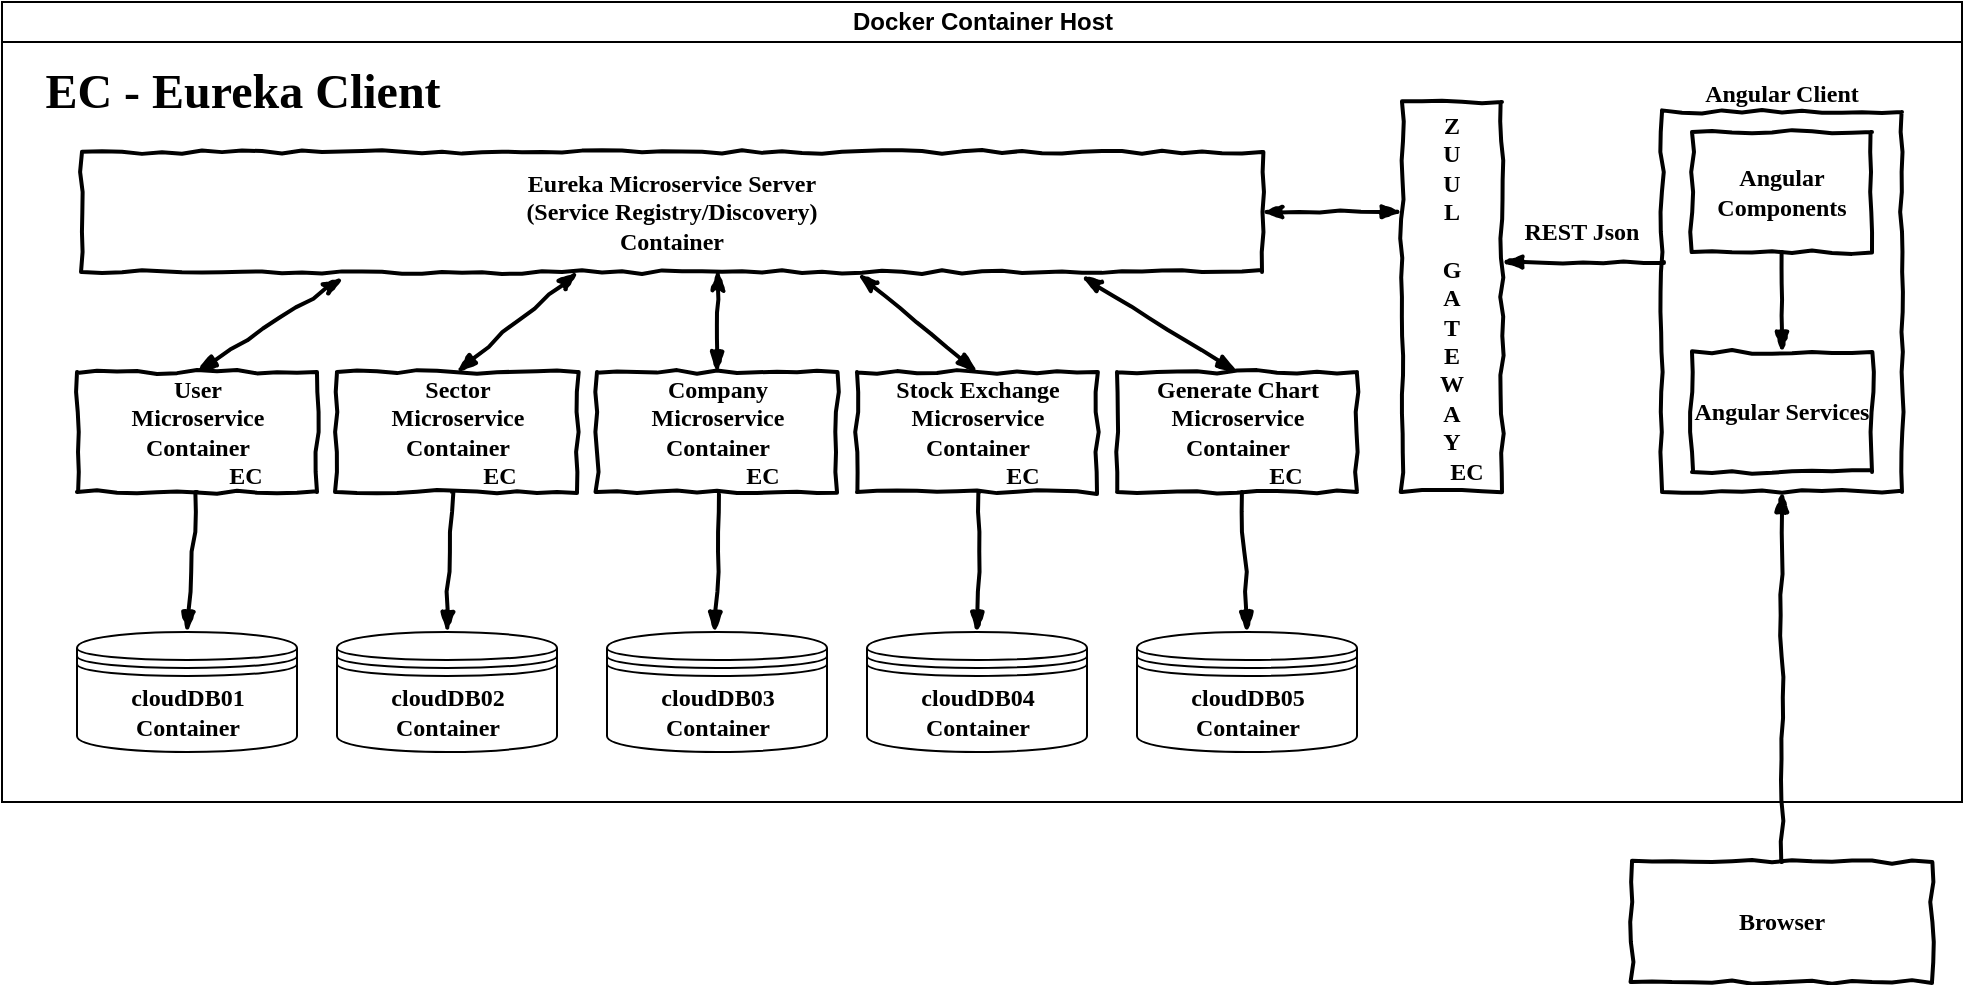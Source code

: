 <mxfile version="12.4.2" type="device" pages="1"><diagram name="Page-1" id="c7558073-3199-34d8-9f00-42111426c3f3"><mxGraphModel dx="1106" dy="1957" grid="1" gridSize="10" guides="1" tooltips="1" connect="1" arrows="1" fold="1" page="1" pageScale="1" pageWidth="826" pageHeight="1169" background="#ffffff" math="0" shadow="0"><root><mxCell id="0"/><mxCell id="1" parent="0"/><mxCell id="ufxQk0O5U1SzfFz6ABEI-96" value="Docker Container Host" style="swimlane;html=1;startSize=20;horizontal=1;containerType=tree;" vertex="1" parent="1"><mxGeometry x="30" y="-60" width="980" height="400" as="geometry"/></mxCell><mxCell id="ufxQk0O5U1SzfFz6ABEI-99" value="Eureka Microservice Server &lt;br&gt;(Service Registry/Discovery)&lt;br&gt;Container" style="html=1;whiteSpace=wrap;comic=1;strokeWidth=2;fontFamily=Comic Sans MS;fontStyle=1;" vertex="1" parent="ufxQk0O5U1SzfFz6ABEI-96"><mxGeometry x="40" y="75" width="590" height="60" as="geometry"/></mxCell><mxCell id="ufxQk0O5U1SzfFz6ABEI-100" value="Sector&lt;br&gt;Microservice&lt;br&gt;Container&lt;br&gt;&amp;nbsp; &amp;nbsp; &amp;nbsp; &amp;nbsp; &amp;nbsp; &amp;nbsp; &amp;nbsp; EC" style="html=1;whiteSpace=wrap;comic=1;strokeWidth=2;fontFamily=Comic Sans MS;fontStyle=1;" vertex="1" parent="ufxQk0O5U1SzfFz6ABEI-96"><mxGeometry x="167.5" y="185" width="120" height="60" as="geometry"/></mxCell><mxCell id="ufxQk0O5U1SzfFz6ABEI-101" value="cloudDB01&lt;br&gt;Container" style="shape=datastore;whiteSpace=wrap;html=1;fontFamily=Comic Sans MS;fontStyle=1" vertex="1" parent="ufxQk0O5U1SzfFz6ABEI-96"><mxGeometry x="37.5" y="315" width="110" height="60" as="geometry"/></mxCell><mxCell id="ufxQk0O5U1SzfFz6ABEI-102" value="User &lt;br&gt;Microservice&lt;br&gt;&amp;nbsp; &amp;nbsp;Container&amp;nbsp; &amp;nbsp; &lt;br&gt;&amp;nbsp; &amp;nbsp; &amp;nbsp; &amp;nbsp; &amp;nbsp; &amp;nbsp; &amp;nbsp; &amp;nbsp; EC" style="html=1;whiteSpace=wrap;comic=1;strokeWidth=2;fontFamily=Comic Sans MS;fontStyle=1;" vertex="1" parent="ufxQk0O5U1SzfFz6ABEI-96"><mxGeometry x="37.5" y="185" width="120" height="60" as="geometry"/></mxCell><mxCell id="ufxQk0O5U1SzfFz6ABEI-103" value="cloudDB02&lt;br&gt;Container" style="shape=datastore;whiteSpace=wrap;html=1;fontStyle=1;fontFamily=Comic Sans MS;" vertex="1" parent="ufxQk0O5U1SzfFz6ABEI-96"><mxGeometry x="167.5" y="315" width="110" height="60" as="geometry"/></mxCell><mxCell id="ufxQk0O5U1SzfFz6ABEI-104" value="Company&lt;br&gt;Microservice&lt;br&gt;Container&lt;br&gt;&amp;nbsp; &amp;nbsp; &amp;nbsp; &amp;nbsp; &amp;nbsp; &amp;nbsp; &amp;nbsp; &amp;nbsp;EC" style="html=1;whiteSpace=wrap;comic=1;strokeWidth=2;fontFamily=Comic Sans MS;fontStyle=1;" vertex="1" parent="ufxQk0O5U1SzfFz6ABEI-96"><mxGeometry x="297.5" y="185" width="120" height="60" as="geometry"/></mxCell><mxCell id="ufxQk0O5U1SzfFz6ABEI-105" value="Stock Exchange&lt;br&gt;Microservice&lt;br&gt;Container&lt;br&gt;&amp;nbsp; &amp;nbsp; &amp;nbsp; &amp;nbsp; &amp;nbsp; &amp;nbsp; &amp;nbsp; &amp;nbsp;EC" style="html=1;whiteSpace=wrap;comic=1;strokeWidth=2;fontFamily=Comic Sans MS;fontStyle=1;" vertex="1" parent="ufxQk0O5U1SzfFz6ABEI-96"><mxGeometry x="427.5" y="185" width="120" height="60" as="geometry"/></mxCell><mxCell id="ufxQk0O5U1SzfFz6ABEI-106" value="Generate Chart&lt;br&gt;Microservice&lt;br&gt;Container&lt;br&gt;&amp;nbsp; &amp;nbsp; &amp;nbsp; &amp;nbsp; &amp;nbsp; &amp;nbsp; &amp;nbsp; &amp;nbsp; EC" style="html=1;whiteSpace=wrap;comic=1;strokeWidth=2;fontFamily=Comic Sans MS;fontStyle=1;" vertex="1" parent="ufxQk0O5U1SzfFz6ABEI-96"><mxGeometry x="557.5" y="185" width="120" height="60" as="geometry"/></mxCell><mxCell id="ufxQk0O5U1SzfFz6ABEI-109" value="cloudDB05&lt;br&gt;Container" style="shape=datastore;whiteSpace=wrap;html=1;fontFamily=Comic Sans MS;fontStyle=1" vertex="1" parent="ufxQk0O5U1SzfFz6ABEI-96"><mxGeometry x="567.5" y="315" width="110" height="60" as="geometry"/></mxCell><mxCell id="ufxQk0O5U1SzfFz6ABEI-108" value="cloudDB04&lt;br&gt;Container" style="shape=datastore;whiteSpace=wrap;html=1;fontFamily=Comic Sans MS;fontStyle=1" vertex="1" parent="ufxQk0O5U1SzfFz6ABEI-96"><mxGeometry x="432.5" y="315" width="110" height="60" as="geometry"/></mxCell><mxCell id="ufxQk0O5U1SzfFz6ABEI-107" value="cloudDB03&lt;br&gt;Container" style="shape=datastore;whiteSpace=wrap;html=1;fontFamily=Comic Sans MS;fontStyle=1" vertex="1" parent="ufxQk0O5U1SzfFz6ABEI-96"><mxGeometry x="302.5" y="315" width="110" height="60" as="geometry"/></mxCell><mxCell id="ufxQk0O5U1SzfFz6ABEI-110" value="" style="rounded=0;comic=1;strokeWidth=2;endArrow=blockThin;html=1;fontFamily=Comic Sans MS;fontStyle=1;exitX=0.5;exitY=1;exitDx=0;exitDy=0;entryX=0.5;entryY=0;entryDx=0;entryDy=0;" edge="1" parent="ufxQk0O5U1SzfFz6ABEI-96" source="ufxQk0O5U1SzfFz6ABEI-102" target="ufxQk0O5U1SzfFz6ABEI-101"><mxGeometry width="50" height="50" relative="1" as="geometry"><mxPoint x="27.5" y="315" as="sourcePoint"/><mxPoint x="37.5" y="295" as="targetPoint"/></mxGeometry></mxCell><mxCell id="ufxQk0O5U1SzfFz6ABEI-111" value="" style="rounded=0;comic=1;strokeWidth=2;endArrow=blockThin;html=1;fontFamily=Comic Sans MS;fontStyle=1;exitX=0.5;exitY=1;exitDx=0;exitDy=0;entryX=0.5;entryY=0;entryDx=0;entryDy=0;" edge="1" parent="ufxQk0O5U1SzfFz6ABEI-96" target="ufxQk0O5U1SzfFz6ABEI-103"><mxGeometry width="50" height="50" relative="1" as="geometry"><mxPoint x="225" y="245" as="sourcePoint"/><mxPoint x="220" y="315" as="targetPoint"/></mxGeometry></mxCell><mxCell id="ufxQk0O5U1SzfFz6ABEI-112" value="" style="rounded=0;comic=1;strokeWidth=2;endArrow=blockThin;html=1;fontFamily=Comic Sans MS;fontStyle=1;exitX=0.5;exitY=1;exitDx=0;exitDy=0;entryX=0.5;entryY=0;entryDx=0;entryDy=0;" edge="1" parent="ufxQk0O5U1SzfFz6ABEI-96"><mxGeometry width="50" height="50" relative="1" as="geometry"><mxPoint x="358.75" y="245" as="sourcePoint"/><mxPoint x="356.25" y="315" as="targetPoint"/></mxGeometry></mxCell><mxCell id="ufxQk0O5U1SzfFz6ABEI-113" value="" style="rounded=0;comic=1;strokeWidth=2;endArrow=blockThin;html=1;fontFamily=Comic Sans MS;fontStyle=1;exitX=0.5;exitY=1;exitDx=0;exitDy=0;entryX=0.5;entryY=0;entryDx=0;entryDy=0;" edge="1" parent="ufxQk0O5U1SzfFz6ABEI-96" target="ufxQk0O5U1SzfFz6ABEI-108"><mxGeometry width="50" height="50" relative="1" as="geometry"><mxPoint x="488.75" y="245" as="sourcePoint"/><mxPoint x="486.5" y="305" as="targetPoint"/></mxGeometry></mxCell><mxCell id="ufxQk0O5U1SzfFz6ABEI-114" value="" style="rounded=0;comic=1;strokeWidth=2;endArrow=blockThin;html=1;fontFamily=Comic Sans MS;fontStyle=1;exitX=0.5;exitY=1;exitDx=0;exitDy=0;entryX=0.5;entryY=0;entryDx=0;entryDy=0;" edge="1" parent="ufxQk0O5U1SzfFz6ABEI-96" target="ufxQk0O5U1SzfFz6ABEI-109"><mxGeometry width="50" height="50" relative="1" as="geometry"><mxPoint x="620" y="245" as="sourcePoint"/><mxPoint x="618" y="315" as="targetPoint"/></mxGeometry></mxCell><mxCell id="ufxQk0O5U1SzfFz6ABEI-115" value="" style="rounded=0;comic=1;strokeWidth=2;endArrow=blockThin;html=1;fontFamily=Comic Sans MS;fontStyle=1;exitX=0.221;exitY=1.05;exitDx=0;exitDy=0;entryX=0.5;entryY=0;entryDx=0;entryDy=0;startArrow=classicThin;startFill=1;exitPerimeter=0;" edge="1" parent="ufxQk0O5U1SzfFz6ABEI-96" source="ufxQk0O5U1SzfFz6ABEI-99" target="ufxQk0O5U1SzfFz6ABEI-102"><mxGeometry width="50" height="50" relative="1" as="geometry"><mxPoint x="363.75" y="95" as="sourcePoint"/><mxPoint x="361.25" y="165" as="targetPoint"/></mxGeometry></mxCell><mxCell id="ufxQk0O5U1SzfFz6ABEI-116" value="" style="rounded=0;comic=1;strokeWidth=2;endArrow=blockThin;html=1;fontFamily=Comic Sans MS;fontStyle=1;entryX=0.5;entryY=0;entryDx=0;entryDy=0;startArrow=classicThin;startFill=1;exitX=0.42;exitY=1;exitDx=0;exitDy=0;exitPerimeter=0;" edge="1" parent="ufxQk0O5U1SzfFz6ABEI-96" source="ufxQk0O5U1SzfFz6ABEI-99" target="ufxQk0O5U1SzfFz6ABEI-100"><mxGeometry width="50" height="50" relative="1" as="geometry"><mxPoint x="270" y="140" as="sourcePoint"/><mxPoint x="107.5" y="195" as="targetPoint"/></mxGeometry></mxCell><mxCell id="ufxQk0O5U1SzfFz6ABEI-119" value="" style="rounded=0;comic=1;strokeWidth=2;endArrow=blockThin;html=1;fontFamily=Comic Sans MS;fontStyle=1;entryX=0.5;entryY=0;entryDx=0;entryDy=0;startArrow=classicThin;startFill=1;" edge="1" parent="ufxQk0O5U1SzfFz6ABEI-96" target="ufxQk0O5U1SzfFz6ABEI-106"><mxGeometry width="50" height="50" relative="1" as="geometry"><mxPoint x="540" y="137" as="sourcePoint"/><mxPoint x="497.5" y="195" as="targetPoint"/></mxGeometry></mxCell><mxCell id="ufxQk0O5U1SzfFz6ABEI-118" value="" style="rounded=0;comic=1;strokeWidth=2;endArrow=blockThin;html=1;fontFamily=Comic Sans MS;fontStyle=1;entryX=0.5;entryY=0;entryDx=0;entryDy=0;startArrow=classicThin;startFill=1;exitX=0.658;exitY=1.017;exitDx=0;exitDy=0;exitPerimeter=0;" edge="1" parent="ufxQk0O5U1SzfFz6ABEI-96" source="ufxQk0O5U1SzfFz6ABEI-99" target="ufxQk0O5U1SzfFz6ABEI-105"><mxGeometry width="50" height="50" relative="1" as="geometry"><mxPoint x="336" y="138" as="sourcePoint"/><mxPoint x="247.5" y="395" as="targetPoint"/></mxGeometry></mxCell><mxCell id="ufxQk0O5U1SzfFz6ABEI-117" value="" style="rounded=0;comic=1;strokeWidth=2;endArrow=blockThin;html=1;fontFamily=Comic Sans MS;fontStyle=1;entryX=0.5;entryY=0;entryDx=0;entryDy=0;startArrow=classicThin;startFill=1;" edge="1" parent="ufxQk0O5U1SzfFz6ABEI-96" target="ufxQk0O5U1SzfFz6ABEI-104"><mxGeometry width="50" height="50" relative="1" as="geometry"><mxPoint x="358" y="134" as="sourcePoint"/><mxPoint x="237.5" y="385" as="targetPoint"/></mxGeometry></mxCell><mxCell id="ufxQk0O5U1SzfFz6ABEI-120" value="Z&lt;br&gt;U&lt;br&gt;U&lt;br&gt;L&lt;br&gt;&lt;br&gt;G&lt;br&gt;A&lt;br&gt;T&lt;br&gt;E&lt;br&gt;W&lt;br&gt;A&lt;br&gt;Y&lt;br&gt;&amp;nbsp; &amp;nbsp; &amp;nbsp;EC" style="html=1;whiteSpace=wrap;comic=1;strokeWidth=2;fontFamily=Comic Sans MS;fontStyle=1;flipH=1;flipV=1;" vertex="1" parent="ufxQk0O5U1SzfFz6ABEI-96"><mxGeometry x="700" y="50" width="50" height="195" as="geometry"/></mxCell><mxCell id="ufxQk0O5U1SzfFz6ABEI-123" value="Angular Client&lt;br&gt;" style="html=1;whiteSpace=wrap;comic=1;strokeWidth=2;fontFamily=Comic Sans MS;fontStyle=1;labelPosition=center;verticalLabelPosition=top;align=center;verticalAlign=bottom;" vertex="1" parent="ufxQk0O5U1SzfFz6ABEI-96"><mxGeometry x="830" y="55" width="120" height="190" as="geometry"/></mxCell><mxCell id="ufxQk0O5U1SzfFz6ABEI-125" value="Angular Components" style="html=1;whiteSpace=wrap;comic=1;strokeWidth=2;fontFamily=Comic Sans MS;fontStyle=1;" vertex="1" parent="ufxQk0O5U1SzfFz6ABEI-96"><mxGeometry x="845" y="65" width="90" height="60" as="geometry"/></mxCell><mxCell id="ufxQk0O5U1SzfFz6ABEI-127" value="Angular Services" style="html=1;whiteSpace=wrap;comic=1;strokeWidth=2;fontFamily=Comic Sans MS;fontStyle=1;" vertex="1" parent="ufxQk0O5U1SzfFz6ABEI-96"><mxGeometry x="845" y="175" width="90" height="60" as="geometry"/></mxCell><UserObject label="&lt;b&gt;REST Json&lt;/b&gt;" placeholders="1" name="Variable" id="ufxQk0O5U1SzfFz6ABEI-130"><mxCell style="text;html=1;strokeColor=none;fillColor=none;align=center;verticalAlign=middle;whiteSpace=wrap;overflow=hidden;fontFamily=Comic Sans MS;" vertex="1" parent="ufxQk0O5U1SzfFz6ABEI-96"><mxGeometry x="750" y="105" width="80" height="20" as="geometry"/></mxCell></UserObject><mxCell id="ufxQk0O5U1SzfFz6ABEI-163" value="EC - Eureka Client" style="text;strokeColor=none;fillColor=none;html=1;fontSize=24;fontStyle=1;verticalAlign=middle;align=center;fontFamily=Comic Sans MS;" vertex="1" parent="ufxQk0O5U1SzfFz6ABEI-96"><mxGeometry y="25" width="240" height="40" as="geometry"/></mxCell><mxCell id="ufxQk0O5U1SzfFz6ABEI-164" value="" style="rounded=0;comic=1;strokeWidth=2;endArrow=blockThin;html=1;fontFamily=Comic Sans MS;fontStyle=1;startArrow=classicThin;startFill=1;" edge="1" parent="ufxQk0O5U1SzfFz6ABEI-96"><mxGeometry width="50" height="50" relative="1" as="geometry"><mxPoint x="630" y="105" as="sourcePoint"/><mxPoint x="700" y="105" as="targetPoint"/></mxGeometry></mxCell><mxCell id="ufxQk0O5U1SzfFz6ABEI-165" value="" style="rounded=0;comic=1;strokeWidth=2;endArrow=blockThin;html=1;fontFamily=Comic Sans MS;fontStyle=1;exitX=0.5;exitY=1;exitDx=0;exitDy=0;" edge="1" parent="ufxQk0O5U1SzfFz6ABEI-96" source="ufxQk0O5U1SzfFz6ABEI-125" target="ufxQk0O5U1SzfFz6ABEI-127"><mxGeometry width="50" height="50" relative="1" as="geometry"><mxPoint x="890" y="154.5" as="sourcePoint"/><mxPoint x="980" y="154.5" as="targetPoint"/></mxGeometry></mxCell><mxCell id="ufxQk0O5U1SzfFz6ABEI-167" value="" style="rounded=0;comic=1;strokeWidth=2;endArrow=blockThin;html=1;fontFamily=Comic Sans MS;fontStyle=1;exitX=0.008;exitY=0.395;exitDx=0;exitDy=0;exitPerimeter=0;entryX=0;entryY=0.59;entryDx=0;entryDy=0;entryPerimeter=0;" edge="1" parent="ufxQk0O5U1SzfFz6ABEI-96" source="ufxQk0O5U1SzfFz6ABEI-123" target="ufxQk0O5U1SzfFz6ABEI-120"><mxGeometry width="50" height="50" relative="1" as="geometry"><mxPoint y="600" as="sourcePoint"/><mxPoint x="753" y="132" as="targetPoint"/></mxGeometry></mxCell><mxCell id="ufxQk0O5U1SzfFz6ABEI-161" value="Browser" style="html=1;whiteSpace=wrap;comic=1;strokeWidth=2;fontFamily=Comic Sans MS;fontStyle=1;" vertex="1" parent="1"><mxGeometry x="845" y="370" width="150" height="60" as="geometry"/></mxCell><mxCell id="ufxQk0O5U1SzfFz6ABEI-166" value="" style="rounded=0;comic=1;strokeWidth=2;endArrow=blockThin;html=1;fontFamily=Comic Sans MS;fontStyle=1;entryX=0.5;entryY=1;entryDx=0;entryDy=0;exitX=0.5;exitY=0;exitDx=0;exitDy=0;" edge="1" parent="1" source="ufxQk0O5U1SzfFz6ABEI-161" target="ufxQk0O5U1SzfFz6ABEI-123"><mxGeometry width="50" height="50" relative="1" as="geometry"><mxPoint x="920" y="400" as="sourcePoint"/><mxPoint x="662.5" y="265" as="targetPoint"/></mxGeometry></mxCell></root></mxGraphModel></diagram></mxfile>